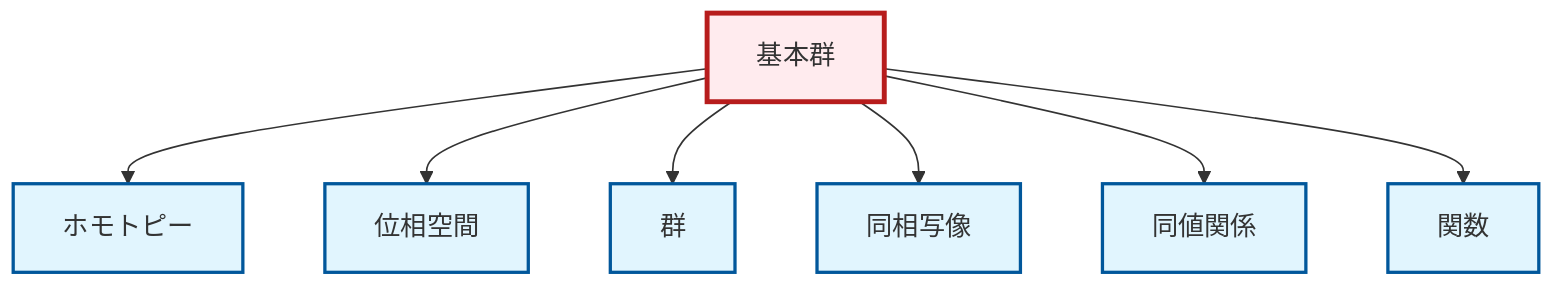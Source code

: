 graph TD
    classDef definition fill:#e1f5fe,stroke:#01579b,stroke-width:2px
    classDef theorem fill:#f3e5f5,stroke:#4a148c,stroke-width:2px
    classDef axiom fill:#fff3e0,stroke:#e65100,stroke-width:2px
    classDef example fill:#e8f5e9,stroke:#1b5e20,stroke-width:2px
    classDef current fill:#ffebee,stroke:#b71c1c,stroke-width:3px
    def-group["群"]:::definition
    def-homeomorphism["同相写像"]:::definition
    def-fundamental-group["基本群"]:::definition
    def-function["関数"]:::definition
    def-homotopy["ホモトピー"]:::definition
    def-equivalence-relation["同値関係"]:::definition
    def-topological-space["位相空間"]:::definition
    def-fundamental-group --> def-homotopy
    def-fundamental-group --> def-topological-space
    def-fundamental-group --> def-group
    def-fundamental-group --> def-homeomorphism
    def-fundamental-group --> def-equivalence-relation
    def-fundamental-group --> def-function
    class def-fundamental-group current